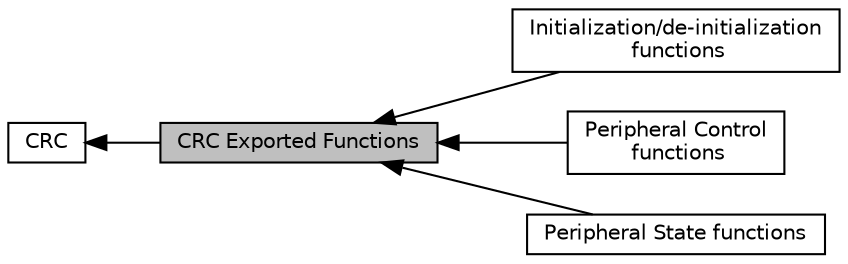 digraph "CRC Exported Functions"
{
  edge [fontname="Helvetica",fontsize="10",labelfontname="Helvetica",labelfontsize="10"];
  node [fontname="Helvetica",fontsize="10",shape=record];
  rankdir=LR;
  Node2 [label="Initialization/de-initialization\l functions",height=0.2,width=0.4,color="black", fillcolor="white", style="filled",URL="$group___c_r_c___exported___functions___group1.html"];
  Node3 [label="Peripheral Control\l functions",height=0.2,width=0.4,color="black", fillcolor="white", style="filled",URL="$group___c_r_c___exported___functions___group2.html"];
  Node4 [label="Peripheral State functions",height=0.2,width=0.4,color="black", fillcolor="white", style="filled",URL="$group___c_r_c___exported___functions___group3.html"];
  Node1 [label="CRC",height=0.2,width=0.4,color="black", fillcolor="white", style="filled",URL="$group___c_r_c.html",tooltip="CRC HAL module driver. "];
  Node0 [label="CRC Exported Functions",height=0.2,width=0.4,color="black", fillcolor="grey75", style="filled", fontcolor="black"];
  Node1->Node0 [shape=plaintext, dir="back", style="solid"];
  Node0->Node2 [shape=plaintext, dir="back", style="solid"];
  Node0->Node3 [shape=plaintext, dir="back", style="solid"];
  Node0->Node4 [shape=plaintext, dir="back", style="solid"];
}

